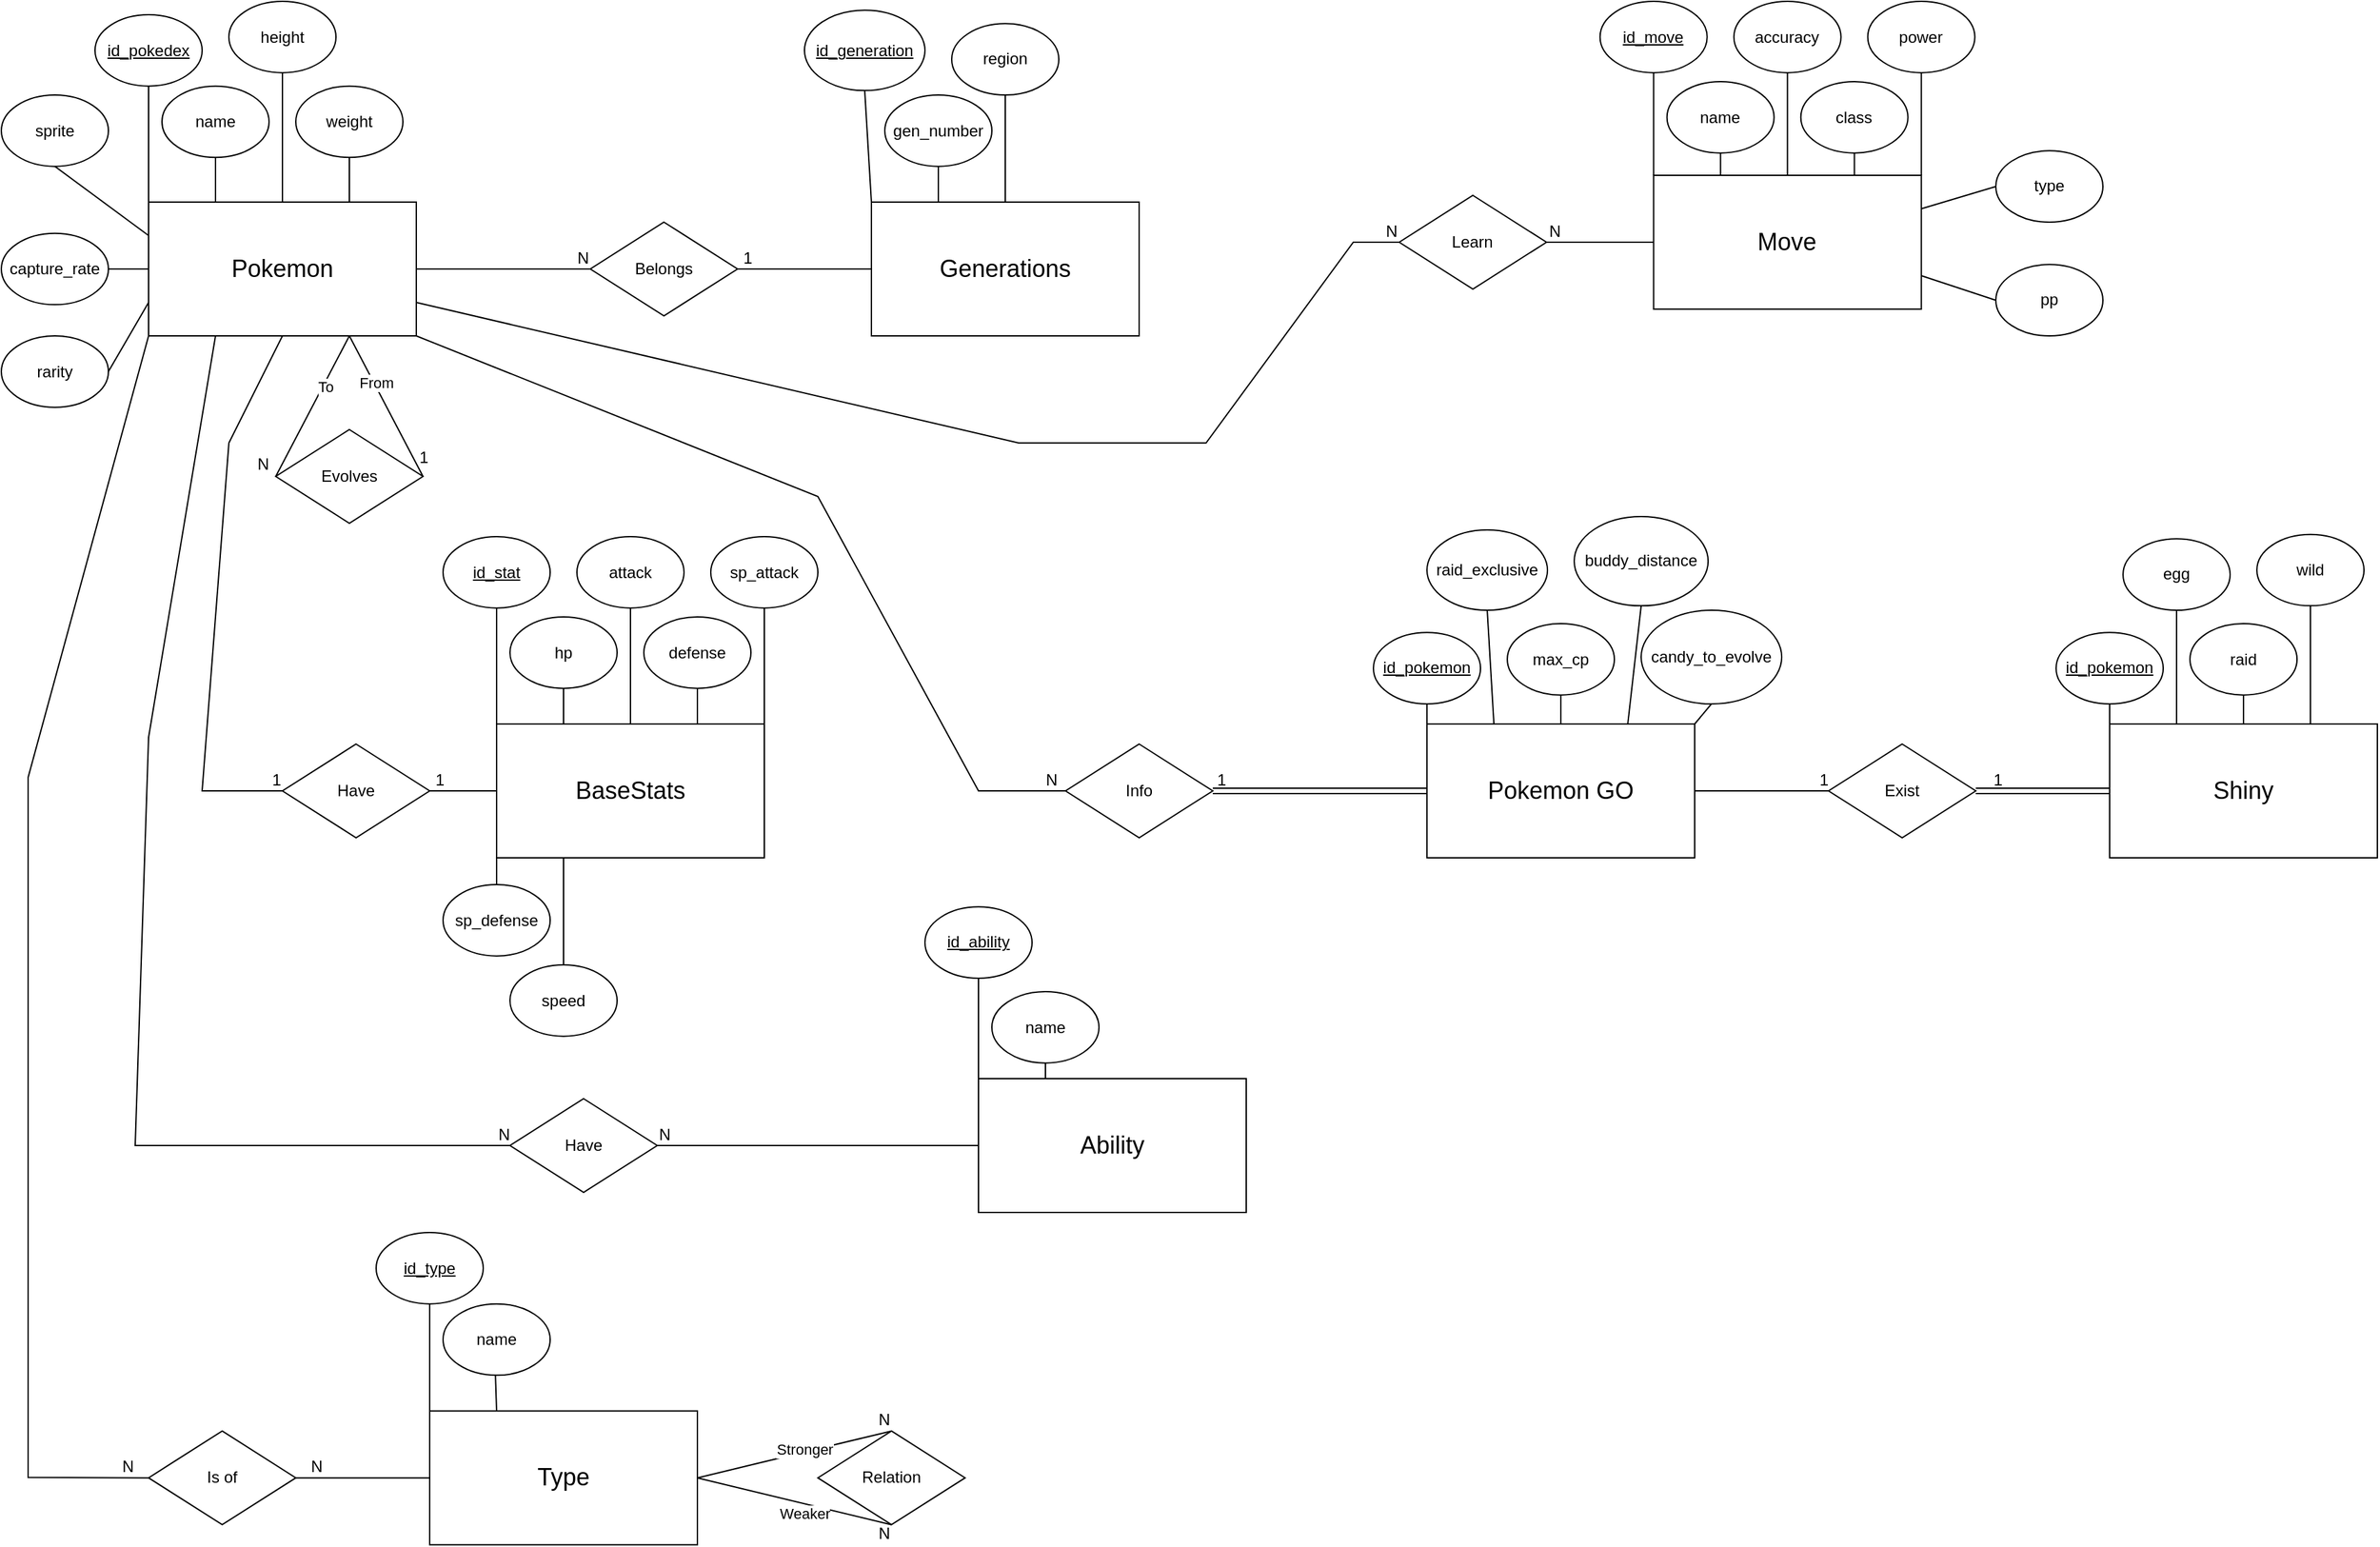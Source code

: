 <mxfile>
    <diagram id="R2lEEEUBdFMjLlhIrx00" name="Page-1">
        <mxGraphModel dx="1107" dy="820" grid="1" gridSize="10" guides="1" tooltips="1" connect="1" arrows="1" fold="1" page="1" pageScale="1" pageWidth="1920" pageHeight="1200" math="0" shadow="0" extFonts="Permanent Marker^https://fonts.googleapis.com/css?family=Permanent+Marker">
            <root>
                <mxCell id="0"/>
                <mxCell id="1" parent="0"/>
                <mxCell id="UgMfafSLkVDqZi9sD24F-9" value="&lt;font style=&quot;font-size: 18px;&quot;&gt;Pokemon&lt;/font&gt;" style="rounded=0;whiteSpace=wrap;html=1;" parent="1" vertex="1">
                    <mxGeometry x="130" y="160" width="200" height="100" as="geometry"/>
                </mxCell>
                <mxCell id="UgMfafSLkVDqZi9sD24F-11" value="&lt;font style=&quot;font-size: 12px;&quot;&gt;&lt;u style=&quot;&quot;&gt;id_pokedex&lt;/u&gt;&lt;/font&gt;" style="ellipse;whiteSpace=wrap;html=1;" parent="1" vertex="1">
                    <mxGeometry x="90" y="20" width="80" height="53.33" as="geometry"/>
                </mxCell>
                <mxCell id="UgMfafSLkVDqZi9sD24F-12" value="" style="endArrow=none;html=1;rounded=0;entryX=0.5;entryY=1;entryDx=0;entryDy=0;exitX=0;exitY=0;exitDx=0;exitDy=0;" parent="1" source="UgMfafSLkVDqZi9sD24F-9" target="UgMfafSLkVDqZi9sD24F-11" edge="1">
                    <mxGeometry width="50" height="50" relative="1" as="geometry">
                        <mxPoint x="660" y="250" as="sourcePoint"/>
                        <mxPoint x="710" y="200" as="targetPoint"/>
                    </mxGeometry>
                </mxCell>
                <mxCell id="UgMfafSLkVDqZi9sD24F-13" value="&lt;font style=&quot;font-size: 12px;&quot;&gt;name&lt;/font&gt;" style="ellipse;whiteSpace=wrap;html=1;" parent="1" vertex="1">
                    <mxGeometry x="140" y="73.33" width="80" height="53.33" as="geometry"/>
                </mxCell>
                <mxCell id="UgMfafSLkVDqZi9sD24F-15" value="" style="endArrow=none;html=1;rounded=0;entryX=0.5;entryY=1;entryDx=0;entryDy=0;exitX=0.25;exitY=0;exitDx=0;exitDy=0;" parent="1" source="UgMfafSLkVDqZi9sD24F-9" target="UgMfafSLkVDqZi9sD24F-13" edge="1">
                    <mxGeometry width="50" height="50" relative="1" as="geometry">
                        <mxPoint x="660" y="270" as="sourcePoint"/>
                        <mxPoint x="710" y="220" as="targetPoint"/>
                    </mxGeometry>
                </mxCell>
                <mxCell id="UgMfafSLkVDqZi9sD24F-16" value="&lt;font style=&quot;font-size: 12px;&quot;&gt;height&lt;br&gt;&lt;/font&gt;" style="ellipse;whiteSpace=wrap;html=1;" parent="1" vertex="1">
                    <mxGeometry x="190" y="10" width="80" height="53.33" as="geometry"/>
                </mxCell>
                <mxCell id="UgMfafSLkVDqZi9sD24F-17" value="" style="endArrow=none;html=1;rounded=0;entryX=0.5;entryY=1;entryDx=0;entryDy=0;exitX=0.5;exitY=0;exitDx=0;exitDy=0;" parent="1" source="UgMfafSLkVDqZi9sD24F-9" target="UgMfafSLkVDqZi9sD24F-16" edge="1">
                    <mxGeometry width="50" height="50" relative="1" as="geometry">
                        <mxPoint x="660" y="270" as="sourcePoint"/>
                        <mxPoint x="710" y="220" as="targetPoint"/>
                    </mxGeometry>
                </mxCell>
                <mxCell id="UgMfafSLkVDqZi9sD24F-18" value="&lt;font style=&quot;font-size: 12px;&quot;&gt;weight&lt;br&gt;&lt;/font&gt;" style="ellipse;whiteSpace=wrap;html=1;" parent="1" vertex="1">
                    <mxGeometry x="240" y="73.33" width="80" height="53.33" as="geometry"/>
                </mxCell>
                <mxCell id="UgMfafSLkVDqZi9sD24F-19" value="" style="endArrow=none;html=1;rounded=0;entryX=0.5;entryY=1;entryDx=0;entryDy=0;exitX=0.75;exitY=0;exitDx=0;exitDy=0;" parent="1" source="UgMfafSLkVDqZi9sD24F-9" target="UgMfafSLkVDqZi9sD24F-18" edge="1">
                    <mxGeometry width="50" height="50" relative="1" as="geometry">
                        <mxPoint x="660" y="270" as="sourcePoint"/>
                        <mxPoint x="710" y="220" as="targetPoint"/>
                    </mxGeometry>
                </mxCell>
                <mxCell id="UgMfafSLkVDqZi9sD24F-20" value="&lt;font style=&quot;font-size: 12px;&quot;&gt;sprite&lt;br&gt;&lt;/font&gt;" style="ellipse;whiteSpace=wrap;html=1;" parent="1" vertex="1">
                    <mxGeometry x="20" y="80.0" width="80" height="53.33" as="geometry"/>
                </mxCell>
                <mxCell id="UgMfafSLkVDqZi9sD24F-21" value="" style="endArrow=none;html=1;rounded=0;entryX=0.5;entryY=1;entryDx=0;entryDy=0;exitX=0;exitY=0.25;exitDx=0;exitDy=0;" parent="1" source="UgMfafSLkVDqZi9sD24F-9" target="UgMfafSLkVDqZi9sD24F-20" edge="1">
                    <mxGeometry width="50" height="50" relative="1" as="geometry">
                        <mxPoint x="660" y="270" as="sourcePoint"/>
                        <mxPoint x="710" y="220" as="targetPoint"/>
                    </mxGeometry>
                </mxCell>
                <mxCell id="UgMfafSLkVDqZi9sD24F-22" value="&lt;font style=&quot;font-size: 12px;&quot;&gt;capture_rate&lt;br&gt;&lt;/font&gt;" style="ellipse;whiteSpace=wrap;html=1;" parent="1" vertex="1">
                    <mxGeometry x="20" y="183.34" width="80" height="53.33" as="geometry"/>
                </mxCell>
                <mxCell id="UgMfafSLkVDqZi9sD24F-23" value="" style="endArrow=none;html=1;rounded=0;entryX=1;entryY=0.5;entryDx=0;entryDy=0;exitX=0;exitY=0.5;exitDx=0;exitDy=0;" parent="1" source="UgMfafSLkVDqZi9sD24F-9" target="UgMfafSLkVDqZi9sD24F-22" edge="1">
                    <mxGeometry width="50" height="50" relative="1" as="geometry">
                        <mxPoint x="660" y="270" as="sourcePoint"/>
                        <mxPoint x="50" y="210" as="targetPoint"/>
                    </mxGeometry>
                </mxCell>
                <mxCell id="UgMfafSLkVDqZi9sD24F-24" value="Evolves" style="rhombus;whiteSpace=wrap;html=1;" parent="1" vertex="1">
                    <mxGeometry x="225" y="330" width="110" height="70" as="geometry"/>
                </mxCell>
                <mxCell id="UgMfafSLkVDqZi9sD24F-36" value="&lt;font style=&quot;font-size: 12px;&quot;&gt;rarity&lt;br&gt;&lt;/font&gt;" style="ellipse;whiteSpace=wrap;html=1;" parent="1" vertex="1">
                    <mxGeometry x="20" y="260.01" width="80" height="53.33" as="geometry"/>
                </mxCell>
                <mxCell id="15" value="&lt;font style=&quot;font-size: 18px;&quot;&gt;Generations&lt;/font&gt;" style="rounded=0;whiteSpace=wrap;html=1;" parent="1" vertex="1">
                    <mxGeometry x="670" y="160.01" width="200" height="100" as="geometry"/>
                </mxCell>
                <mxCell id="18" value="&lt;font style=&quot;font-size: 12px;&quot;&gt;&lt;u&gt;id_generation&lt;/u&gt;&lt;br&gt;&lt;/font&gt;" style="ellipse;whiteSpace=wrap;html=1;" parent="1" vertex="1">
                    <mxGeometry x="620" y="16.66" width="90" height="60" as="geometry"/>
                </mxCell>
                <mxCell id="19" value="" style="endArrow=none;html=1;entryX=0.5;entryY=1;entryDx=0;entryDy=0;exitX=0;exitY=0;exitDx=0;exitDy=0;" parent="1" source="15" target="18" edge="1">
                    <mxGeometry width="50" height="50" relative="1" as="geometry">
                        <mxPoint x="1060" y="140" as="sourcePoint"/>
                        <mxPoint x="930" y="360" as="targetPoint"/>
                    </mxGeometry>
                </mxCell>
                <mxCell id="20" value="&lt;font style=&quot;font-size: 12px;&quot;&gt;gen_number&lt;br&gt;&lt;/font&gt;" style="ellipse;whiteSpace=wrap;html=1;" parent="1" vertex="1">
                    <mxGeometry x="680" y="80.0" width="80" height="53.33" as="geometry"/>
                </mxCell>
                <mxCell id="21" value="" style="endArrow=none;html=1;entryX=0.5;entryY=1;entryDx=0;entryDy=0;exitX=0.25;exitY=0;exitDx=0;exitDy=0;" parent="1" source="15" target="20" edge="1">
                    <mxGeometry width="50" height="50" relative="1" as="geometry">
                        <mxPoint x="700" y="290" as="sourcePoint"/>
                        <mxPoint x="750" y="240" as="targetPoint"/>
                    </mxGeometry>
                </mxCell>
                <mxCell id="22" value="" style="endArrow=none;html=1;entryX=0;entryY=0.75;entryDx=0;entryDy=0;exitX=1;exitY=0.5;exitDx=0;exitDy=0;" parent="1" source="UgMfafSLkVDqZi9sD24F-36" target="UgMfafSLkVDqZi9sD24F-9" edge="1">
                    <mxGeometry width="50" height="50" relative="1" as="geometry">
                        <mxPoint x="580" y="300" as="sourcePoint"/>
                        <mxPoint x="630" y="250" as="targetPoint"/>
                    </mxGeometry>
                </mxCell>
                <mxCell id="26" value="Belongs" style="rhombus;whiteSpace=wrap;html=1;" parent="1" vertex="1">
                    <mxGeometry x="460" y="175.0" width="110" height="70" as="geometry"/>
                </mxCell>
                <mxCell id="36" value="&lt;font style=&quot;font-size: 12px;&quot;&gt;region&lt;br&gt;&lt;/font&gt;" style="ellipse;whiteSpace=wrap;html=1;" parent="1" vertex="1">
                    <mxGeometry x="730" y="26.67" width="80" height="53.33" as="geometry"/>
                </mxCell>
                <mxCell id="37" value="" style="endArrow=none;html=1;entryX=0.5;entryY=1;entryDx=0;entryDy=0;exitX=0.5;exitY=0;exitDx=0;exitDy=0;" parent="1" source="15" target="36" edge="1">
                    <mxGeometry width="50" height="50" relative="1" as="geometry">
                        <mxPoint x="810" y="340" as="sourcePoint"/>
                        <mxPoint x="860" y="290" as="targetPoint"/>
                    </mxGeometry>
                </mxCell>
                <mxCell id="45" value="&lt;span style=&quot;font-size: 18px;&quot;&gt;BaseStats&lt;/span&gt;" style="rounded=0;whiteSpace=wrap;html=1;" parent="1" vertex="1">
                    <mxGeometry x="390" y="550" width="200" height="100" as="geometry"/>
                </mxCell>
                <mxCell id="46" value="Have" style="rhombus;whiteSpace=wrap;html=1;" parent="1" vertex="1">
                    <mxGeometry x="230" y="565" width="110" height="70" as="geometry"/>
                </mxCell>
                <mxCell id="51" value="&lt;font style=&quot;font-size: 12px;&quot;&gt;&lt;u&gt;id_stat&lt;/u&gt;&lt;br&gt;&lt;/font&gt;" style="ellipse;whiteSpace=wrap;html=1;" parent="1" vertex="1">
                    <mxGeometry x="350" y="410" width="80" height="53.33" as="geometry"/>
                </mxCell>
                <mxCell id="52" value="" style="endArrow=none;html=1;fontSize=11;entryX=0.5;entryY=1;entryDx=0;entryDy=0;exitX=0;exitY=0;exitDx=0;exitDy=0;" parent="1" source="45" target="51" edge="1">
                    <mxGeometry width="50" height="50" relative="1" as="geometry">
                        <mxPoint x="620" y="460" as="sourcePoint"/>
                        <mxPoint x="670" y="410" as="targetPoint"/>
                    </mxGeometry>
                </mxCell>
                <mxCell id="53" value="&lt;font style=&quot;font-size: 12px;&quot;&gt;hp&lt;br&gt;&lt;/font&gt;" style="ellipse;whiteSpace=wrap;html=1;" parent="1" vertex="1">
                    <mxGeometry x="400" y="470.0" width="80" height="53.33" as="geometry"/>
                </mxCell>
                <mxCell id="54" value="" style="endArrow=none;html=1;fontSize=11;entryX=0.5;entryY=1;entryDx=0;entryDy=0;exitX=0.25;exitY=0;exitDx=0;exitDy=0;" parent="1" source="45" target="53" edge="1">
                    <mxGeometry width="50" height="50" relative="1" as="geometry">
                        <mxPoint x="620" y="460" as="sourcePoint"/>
                        <mxPoint x="670" y="410" as="targetPoint"/>
                    </mxGeometry>
                </mxCell>
                <mxCell id="55" value="&lt;font style=&quot;font-size: 12px;&quot;&gt;attack&lt;br&gt;&lt;/font&gt;" style="ellipse;whiteSpace=wrap;html=1;" parent="1" vertex="1">
                    <mxGeometry x="450" y="410.0" width="80" height="53.33" as="geometry"/>
                </mxCell>
                <mxCell id="56" value="" style="endArrow=none;html=1;fontSize=11;entryX=0.5;entryY=1;entryDx=0;entryDy=0;exitX=0.5;exitY=0;exitDx=0;exitDy=0;" parent="1" source="45" target="55" edge="1">
                    <mxGeometry width="50" height="50" relative="1" as="geometry">
                        <mxPoint x="500" y="490.0" as="sourcePoint"/>
                        <mxPoint x="730" y="350" as="targetPoint"/>
                    </mxGeometry>
                </mxCell>
                <mxCell id="57" value="&lt;font style=&quot;font-size: 12px;&quot;&gt;defense&lt;br&gt;&lt;/font&gt;" style="ellipse;whiteSpace=wrap;html=1;" parent="1" vertex="1">
                    <mxGeometry x="500" y="470.0" width="80" height="53.33" as="geometry"/>
                </mxCell>
                <mxCell id="58" value="" style="endArrow=none;html=1;fontSize=11;entryX=0.5;entryY=1;entryDx=0;entryDy=0;exitX=0.75;exitY=0;exitDx=0;exitDy=0;" parent="1" source="45" target="57" edge="1">
                    <mxGeometry width="50" height="50" relative="1" as="geometry">
                        <mxPoint x="600" y="530" as="sourcePoint"/>
                        <mxPoint x="770" y="410" as="targetPoint"/>
                    </mxGeometry>
                </mxCell>
                <mxCell id="59" value="&lt;font style=&quot;font-size: 12px;&quot;&gt;sp_attack&lt;br&gt;&lt;/font&gt;" style="ellipse;whiteSpace=wrap;html=1;" parent="1" vertex="1">
                    <mxGeometry x="550" y="410.0" width="80" height="53.33" as="geometry"/>
                </mxCell>
                <mxCell id="60" value="" style="endArrow=none;html=1;fontSize=11;entryX=0.5;entryY=1;entryDx=0;entryDy=0;exitX=1;exitY=0;exitDx=0;exitDy=0;" parent="1" source="45" target="59" edge="1">
                    <mxGeometry width="50" height="50" relative="1" as="geometry">
                        <mxPoint x="620" y="500" as="sourcePoint"/>
                        <mxPoint x="850" y="360" as="targetPoint"/>
                    </mxGeometry>
                </mxCell>
                <mxCell id="61" value="&lt;font style=&quot;font-size: 12px;&quot;&gt;sp_defense&lt;br&gt;&lt;/font&gt;" style="ellipse;whiteSpace=wrap;html=1;" parent="1" vertex="1">
                    <mxGeometry x="350" y="670" width="80" height="53.33" as="geometry"/>
                </mxCell>
                <mxCell id="62" value="" style="endArrow=none;html=1;fontSize=11;entryX=0.5;entryY=0;entryDx=0;entryDy=0;exitX=0;exitY=1;exitDx=0;exitDy=0;" parent="1" source="45" target="61" edge="1">
                    <mxGeometry width="50" height="50" relative="1" as="geometry">
                        <mxPoint x="420" y="800" as="sourcePoint"/>
                        <mxPoint x="650" y="660" as="targetPoint"/>
                    </mxGeometry>
                </mxCell>
                <mxCell id="65" value="&lt;font style=&quot;font-size: 12px;&quot;&gt;speed&lt;br&gt;&lt;/font&gt;" style="ellipse;whiteSpace=wrap;html=1;" parent="1" vertex="1">
                    <mxGeometry x="400" y="730" width="80" height="53.33" as="geometry"/>
                </mxCell>
                <mxCell id="66" value="" style="endArrow=none;html=1;fontSize=11;entryX=0.5;entryY=0;entryDx=0;entryDy=0;exitX=0.25;exitY=1;exitDx=0;exitDy=0;" parent="1" source="45" target="65" edge="1">
                    <mxGeometry width="50" height="50" relative="1" as="geometry">
                        <mxPoint x="470" y="710" as="sourcePoint"/>
                        <mxPoint x="730" y="720" as="targetPoint"/>
                    </mxGeometry>
                </mxCell>
                <mxCell id="67" value="&lt;span style=&quot;font-size: 18px;&quot;&gt;Type&lt;/span&gt;" style="rounded=0;whiteSpace=wrap;html=1;" parent="1" vertex="1">
                    <mxGeometry x="340" y="1063.33" width="200" height="100" as="geometry"/>
                </mxCell>
                <mxCell id="70" value="Is of" style="rhombus;whiteSpace=wrap;html=1;" parent="1" vertex="1">
                    <mxGeometry x="130" y="1078.33" width="110" height="70" as="geometry"/>
                </mxCell>
                <mxCell id="74" value="&lt;font style=&quot;font-size: 12px;&quot;&gt;&lt;u&gt;id_type&lt;/u&gt;&lt;br&gt;&lt;/font&gt;" style="ellipse;whiteSpace=wrap;html=1;" parent="1" vertex="1">
                    <mxGeometry x="300" y="930" width="80" height="53.33" as="geometry"/>
                </mxCell>
                <mxCell id="75" value="" style="endArrow=none;html=1;fontSize=11;entryX=0.5;entryY=1;entryDx=0;entryDy=0;exitX=0;exitY=0;exitDx=0;exitDy=0;" parent="1" source="67" target="74" edge="1">
                    <mxGeometry width="50" height="50" relative="1" as="geometry">
                        <mxPoint x="340" y="1033.33" as="sourcePoint"/>
                        <mxPoint x="639.13" y="923.33" as="targetPoint"/>
                    </mxGeometry>
                </mxCell>
                <mxCell id="76" value="" style="endArrow=none;html=1;fontSize=11;entryX=0.489;entryY=1;entryDx=0;entryDy=0;entryPerimeter=0;exitX=0.25;exitY=0;exitDx=0;exitDy=0;" parent="1" source="67" target="77" edge="1">
                    <mxGeometry width="50" height="50" relative="1" as="geometry">
                        <mxPoint x="480" y="1053.33" as="sourcePoint"/>
                        <mxPoint x="409.13" y="1036.66" as="targetPoint"/>
                    </mxGeometry>
                </mxCell>
                <mxCell id="77" value="&lt;font style=&quot;font-size: 12px;&quot;&gt;name&lt;br&gt;&lt;/font&gt;" style="ellipse;whiteSpace=wrap;html=1;" parent="1" vertex="1">
                    <mxGeometry x="350" y="983.33" width="80" height="53.33" as="geometry"/>
                </mxCell>
                <mxCell id="78" value="Have" style="rhombus;whiteSpace=wrap;html=1;" parent="1" vertex="1">
                    <mxGeometry x="400" y="830" width="110" height="70" as="geometry"/>
                </mxCell>
                <mxCell id="79" value="&lt;span style=&quot;font-size: 18px;&quot;&gt;Ability&lt;/span&gt;" style="rounded=0;whiteSpace=wrap;html=1;" parent="1" vertex="1">
                    <mxGeometry x="750" y="815" width="200" height="100" as="geometry"/>
                </mxCell>
                <mxCell id="88" value="&lt;font style=&quot;font-size: 12px;&quot;&gt;&lt;u&gt;id_ability&lt;/u&gt;&lt;br&gt;&lt;/font&gt;" style="ellipse;whiteSpace=wrap;html=1;" parent="1" vertex="1">
                    <mxGeometry x="710" y="686.67" width="80" height="53.33" as="geometry"/>
                </mxCell>
                <mxCell id="89" value="" style="endArrow=none;html=1;fontSize=11;entryX=0.5;entryY=1;entryDx=0;entryDy=0;exitX=0;exitY=0;exitDx=0;exitDy=0;" parent="1" source="79" target="88" edge="1">
                    <mxGeometry width="50" height="50" relative="1" as="geometry">
                        <mxPoint x="750" y="810" as="sourcePoint"/>
                        <mxPoint x="1030" y="670" as="targetPoint"/>
                    </mxGeometry>
                </mxCell>
                <mxCell id="90" value="&lt;font style=&quot;font-size: 12px;&quot;&gt;name&lt;br&gt;&lt;/font&gt;" style="ellipse;whiteSpace=wrap;html=1;" parent="1" vertex="1">
                    <mxGeometry x="760" y="750" width="80" height="53.33" as="geometry"/>
                </mxCell>
                <mxCell id="91" value="" style="endArrow=none;html=1;fontSize=11;entryX=0.5;entryY=1;entryDx=0;entryDy=0;exitX=0.25;exitY=0;exitDx=0;exitDy=0;" parent="1" source="79" target="90" edge="1">
                    <mxGeometry width="50" height="50" relative="1" as="geometry">
                        <mxPoint x="800" y="810" as="sourcePoint"/>
                        <mxPoint x="1030" y="670" as="targetPoint"/>
                    </mxGeometry>
                </mxCell>
                <mxCell id="92" value="&lt;font style=&quot;font-size: 18px;&quot;&gt;Move&lt;/font&gt;" style="rounded=0;whiteSpace=wrap;html=1;" parent="1" vertex="1">
                    <mxGeometry x="1254.33" y="140" width="200" height="100" as="geometry"/>
                </mxCell>
                <mxCell id="93" value="Learn" style="rhombus;whiteSpace=wrap;html=1;" parent="1" vertex="1">
                    <mxGeometry x="1064.33" y="155" width="110" height="70" as="geometry"/>
                </mxCell>
                <mxCell id="98" value="&lt;font style=&quot;font-size: 12px;&quot;&gt;&lt;u&gt;id_move&lt;/u&gt;&lt;br&gt;&lt;/font&gt;" style="ellipse;whiteSpace=wrap;html=1;" parent="1" vertex="1">
                    <mxGeometry x="1214.33" y="10" width="80" height="53.33" as="geometry"/>
                </mxCell>
                <mxCell id="99" value="" style="endArrow=none;html=1;entryX=0.5;entryY=1;entryDx=0;entryDy=0;exitX=0;exitY=0;exitDx=0;exitDy=0;" parent="1" source="92" target="98" edge="1">
                    <mxGeometry width="50" height="50" relative="1" as="geometry">
                        <mxPoint x="1254.33" y="130" as="sourcePoint"/>
                        <mxPoint x="1264.33" y="340" as="targetPoint"/>
                    </mxGeometry>
                </mxCell>
                <mxCell id="100" value="&lt;font style=&quot;font-size: 12px;&quot;&gt;name&lt;br&gt;&lt;/font&gt;" style="ellipse;whiteSpace=wrap;html=1;" parent="1" vertex="1">
                    <mxGeometry x="1264.33" y="70" width="80" height="53.33" as="geometry"/>
                </mxCell>
                <mxCell id="101" value="" style="endArrow=none;html=1;entryX=0.5;entryY=1;entryDx=0;entryDy=0;exitX=0.25;exitY=0;exitDx=0;exitDy=0;" parent="1" source="92" target="100" edge="1">
                    <mxGeometry width="50" height="50" relative="1" as="geometry">
                        <mxPoint x="1304.33" y="130.01" as="sourcePoint"/>
                        <mxPoint x="1264.33" y="340" as="targetPoint"/>
                    </mxGeometry>
                </mxCell>
                <mxCell id="102" value="&lt;font style=&quot;font-size: 12px;&quot;&gt;accuracy&lt;br&gt;&lt;/font&gt;" style="ellipse;whiteSpace=wrap;html=1;" parent="1" vertex="1">
                    <mxGeometry x="1314.33" y="10" width="80" height="53.33" as="geometry"/>
                </mxCell>
                <mxCell id="103" value="" style="endArrow=none;html=1;entryX=0.5;entryY=1;entryDx=0;entryDy=0;exitX=0.5;exitY=0;exitDx=0;exitDy=0;" parent="1" source="92" target="102" edge="1">
                    <mxGeometry width="50" height="50" relative="1" as="geometry">
                        <mxPoint x="1384.33" y="90.01" as="sourcePoint"/>
                        <mxPoint x="1344.33" y="300" as="targetPoint"/>
                    </mxGeometry>
                </mxCell>
                <mxCell id="104" value="&lt;font style=&quot;font-size: 12px;&quot;&gt;class&lt;br&gt;&lt;/font&gt;" style="ellipse;whiteSpace=wrap;html=1;" parent="1" vertex="1">
                    <mxGeometry x="1364.33" y="70" width="80" height="53.33" as="geometry"/>
                </mxCell>
                <mxCell id="105" value="" style="endArrow=none;html=1;entryX=0.5;entryY=1;entryDx=0;entryDy=0;exitX=0.75;exitY=0;exitDx=0;exitDy=0;" parent="1" source="92" target="104" edge="1">
                    <mxGeometry width="50" height="50" relative="1" as="geometry">
                        <mxPoint x="1444.33" y="110.01" as="sourcePoint"/>
                        <mxPoint x="1404.33" y="320" as="targetPoint"/>
                    </mxGeometry>
                </mxCell>
                <mxCell id="106" value="&lt;font style=&quot;font-size: 12px;&quot;&gt;power&lt;br&gt;&lt;/font&gt;" style="ellipse;whiteSpace=wrap;html=1;" parent="1" vertex="1">
                    <mxGeometry x="1414.33" y="10" width="80" height="53.33" as="geometry"/>
                </mxCell>
                <mxCell id="107" value="" style="endArrow=none;html=1;entryX=0.5;entryY=1;entryDx=0;entryDy=0;exitX=1;exitY=0;exitDx=0;exitDy=0;" parent="1" source="92" target="106" edge="1">
                    <mxGeometry width="50" height="50" relative="1" as="geometry">
                        <mxPoint x="1514.33" y="140.0" as="sourcePoint"/>
                        <mxPoint x="1474.33" y="349.99" as="targetPoint"/>
                    </mxGeometry>
                </mxCell>
                <mxCell id="108" value="&lt;font style=&quot;font-size: 12px;&quot;&gt;pp&lt;br&gt;&lt;/font&gt;" style="ellipse;whiteSpace=wrap;html=1;" parent="1" vertex="1">
                    <mxGeometry x="1510" y="206.68" width="80" height="53.33" as="geometry"/>
                </mxCell>
                <mxCell id="110" value="" style="endArrow=none;html=1;entryX=1;entryY=0.75;entryDx=0;entryDy=0;exitX=0;exitY=0.5;exitDx=0;exitDy=0;" parent="1" source="108" target="92" edge="1">
                    <mxGeometry width="50" height="50" relative="1" as="geometry">
                        <mxPoint x="1264.33" y="150" as="sourcePoint"/>
                        <mxPoint x="1264.33" y="73.33" as="targetPoint"/>
                    </mxGeometry>
                </mxCell>
                <mxCell id="111" value="&lt;font style=&quot;font-size: 12px;&quot;&gt;type&lt;br&gt;&lt;/font&gt;" style="ellipse;whiteSpace=wrap;html=1;" parent="1" vertex="1">
                    <mxGeometry x="1510" y="121.67" width="80" height="53.33" as="geometry"/>
                </mxCell>
                <mxCell id="112" value="" style="endArrow=none;html=1;entryX=1;entryY=0.25;entryDx=0;entryDy=0;exitX=0;exitY=0.5;exitDx=0;exitDy=0;" parent="1" source="111" target="92" edge="1">
                    <mxGeometry width="50" height="50" relative="1" as="geometry">
                        <mxPoint x="1354.33" y="180" as="sourcePoint"/>
                        <mxPoint x="1344.33" y="270" as="targetPoint"/>
                    </mxGeometry>
                </mxCell>
                <mxCell id="115" value="Relation" style="rhombus;whiteSpace=wrap;html=1;" vertex="1" parent="1">
                    <mxGeometry x="630" y="1078.33" width="110" height="70" as="geometry"/>
                </mxCell>
                <mxCell id="122" value="Info" style="rhombus;whiteSpace=wrap;html=1;" vertex="1" parent="1">
                    <mxGeometry x="815.04" y="565" width="110" height="70" as="geometry"/>
                </mxCell>
                <mxCell id="124" value="&lt;font style=&quot;font-size: 18px;&quot;&gt;Pokemon GO&lt;/font&gt;" style="rounded=0;whiteSpace=wrap;html=1;" vertex="1" parent="1">
                    <mxGeometry x="1085.04" y="550" width="200" height="100" as="geometry"/>
                </mxCell>
                <mxCell id="128" value="&lt;font style=&quot;font-size: 12px;&quot;&gt;&lt;u style=&quot;&quot;&gt;id_pokemon&lt;/u&gt;&lt;/font&gt;" style="ellipse;whiteSpace=wrap;html=1;" vertex="1" parent="1">
                    <mxGeometry x="1045.04" y="481.67" width="80" height="53.33" as="geometry"/>
                </mxCell>
                <mxCell id="129" value="" style="endArrow=none;html=1;rounded=0;entryX=0.5;entryY=1;entryDx=0;entryDy=0;exitX=0;exitY=0;exitDx=0;exitDy=0;" edge="1" parent="1" target="128" source="124">
                    <mxGeometry width="50" height="50" relative="1" as="geometry">
                        <mxPoint x="1085.04" y="518.34" as="sourcePoint"/>
                        <mxPoint x="1665.04" y="558.34" as="targetPoint"/>
                    </mxGeometry>
                </mxCell>
                <mxCell id="130" value="&lt;font style=&quot;font-size: 12px;&quot;&gt;raid_exclusive&lt;/font&gt;" style="ellipse;whiteSpace=wrap;html=1;" vertex="1" parent="1">
                    <mxGeometry x="1085.04" y="405.01" width="90.01" height="60" as="geometry"/>
                </mxCell>
                <mxCell id="131" value="" style="endArrow=none;html=1;rounded=0;entryX=0.5;entryY=1;entryDx=0;entryDy=0;exitX=0.25;exitY=0;exitDx=0;exitDy=0;" edge="1" parent="1" target="130" source="124">
                    <mxGeometry width="50" height="50" relative="1" as="geometry">
                        <mxPoint x="1135.04" y="518.34" as="sourcePoint"/>
                        <mxPoint x="1665.04" y="578.34" as="targetPoint"/>
                    </mxGeometry>
                </mxCell>
                <mxCell id="133" value="&lt;font style=&quot;font-size: 12px;&quot;&gt;max_cp&lt;br&gt;&lt;/font&gt;" style="ellipse;whiteSpace=wrap;html=1;" vertex="1" parent="1">
                    <mxGeometry x="1145.04" y="475" width="80" height="53.33" as="geometry"/>
                </mxCell>
                <mxCell id="134" value="" style="endArrow=none;html=1;entryX=0.5;entryY=1;entryDx=0;entryDy=0;exitX=0.5;exitY=0;exitDx=0;exitDy=0;" edge="1" parent="1" target="133" source="124">
                    <mxGeometry width="50" height="50" relative="1" as="geometry">
                        <mxPoint x="1125.04" y="660.83" as="sourcePoint"/>
                        <mxPoint x="1275.04" y="742.5" as="targetPoint"/>
                    </mxGeometry>
                </mxCell>
                <mxCell id="135" value="&lt;font style=&quot;font-size: 12px;&quot;&gt;candy_to_evolve&lt;br&gt;&lt;/font&gt;" style="ellipse;whiteSpace=wrap;html=1;" vertex="1" parent="1">
                    <mxGeometry x="1245.04" y="465" width="105.01" height="70" as="geometry"/>
                </mxCell>
                <mxCell id="136" value="" style="endArrow=none;html=1;entryX=0.5;entryY=1;entryDx=0;entryDy=0;exitX=1;exitY=0;exitDx=0;exitDy=0;" edge="1" parent="1" target="135" source="124">
                    <mxGeometry width="50" height="50" relative="1" as="geometry">
                        <mxPoint x="1465.04" y="505" as="sourcePoint"/>
                        <mxPoint x="1625.04" y="608.33" as="targetPoint"/>
                    </mxGeometry>
                </mxCell>
                <mxCell id="137" value="&lt;font style=&quot;font-size: 12px;&quot;&gt;buddy_distance&lt;br&gt;&lt;/font&gt;" style="ellipse;whiteSpace=wrap;html=1;" vertex="1" parent="1">
                    <mxGeometry x="1195.04" y="395" width="100.03" height="66.68" as="geometry"/>
                </mxCell>
                <mxCell id="139" value="" style="endArrow=none;html=1;exitX=0.75;exitY=0;exitDx=0;exitDy=0;entryX=0.5;entryY=1;entryDx=0;entryDy=0;" edge="1" parent="1" source="124" target="137">
                    <mxGeometry width="50" height="50" relative="1" as="geometry">
                        <mxPoint x="1065.04" y="545" as="sourcePoint"/>
                        <mxPoint x="1115.04" y="495" as="targetPoint"/>
                    </mxGeometry>
                </mxCell>
                <mxCell id="140" value="Exist" style="rhombus;whiteSpace=wrap;html=1;" vertex="1" parent="1">
                    <mxGeometry x="1385.04" y="565" width="110" height="70" as="geometry"/>
                </mxCell>
                <mxCell id="142" value="&lt;font style=&quot;font-size: 18px;&quot;&gt;Shiny&lt;/font&gt;" style="rounded=0;whiteSpace=wrap;html=1;" vertex="1" parent="1">
                    <mxGeometry x="1595.04" y="550" width="200" height="100" as="geometry"/>
                </mxCell>
                <mxCell id="147" value="" style="shape=link;html=1;rounded=0;entryX=0;entryY=0.5;entryDx=0;entryDy=0;exitX=1;exitY=0.5;exitDx=0;exitDy=0;" edge="1" parent="1" source="140" target="142">
                    <mxGeometry relative="1" as="geometry">
                        <mxPoint x="1305.04" y="725" as="sourcePoint"/>
                        <mxPoint x="1465.04" y="725" as="targetPoint"/>
                    </mxGeometry>
                </mxCell>
                <mxCell id="148" value="1" style="resizable=0;html=1;align=right;verticalAlign=bottom;" connectable="0" vertex="1" parent="147">
                    <mxGeometry x="1" relative="1" as="geometry">
                        <mxPoint x="-80" as="offset"/>
                    </mxGeometry>
                </mxCell>
                <mxCell id="149" value="&lt;font style=&quot;font-size: 12px;&quot;&gt;&lt;u style=&quot;&quot;&gt;id_pokemon&lt;/u&gt;&lt;/font&gt;" style="ellipse;whiteSpace=wrap;html=1;" vertex="1" parent="1">
                    <mxGeometry x="1555.04" y="481.67" width="80" height="53.33" as="geometry"/>
                </mxCell>
                <mxCell id="150" value="" style="endArrow=none;html=1;rounded=0;entryX=0.5;entryY=1;entryDx=0;entryDy=0;exitX=0;exitY=0;exitDx=0;exitDy=0;" edge="1" parent="1" target="149" source="142">
                    <mxGeometry width="50" height="50" relative="1" as="geometry">
                        <mxPoint x="1605.04" y="533.33" as="sourcePoint"/>
                        <mxPoint x="2185.04" y="541.67" as="targetPoint"/>
                    </mxGeometry>
                </mxCell>
                <mxCell id="151" value="&lt;font style=&quot;font-size: 12px;&quot;&gt;egg&lt;br&gt;&lt;/font&gt;" style="ellipse;whiteSpace=wrap;html=1;" vertex="1" parent="1">
                    <mxGeometry x="1605.04" y="411.68" width="80" height="53.33" as="geometry"/>
                </mxCell>
                <mxCell id="152" value="" style="endArrow=none;html=1;entryX=0.5;entryY=1;entryDx=0;entryDy=0;exitX=0.25;exitY=0;exitDx=0;exitDy=0;" edge="1" parent="1" target="151" source="142">
                    <mxGeometry width="50" height="50" relative="1" as="geometry">
                        <mxPoint x="1655.04" y="500" as="sourcePoint"/>
                        <mxPoint x="1745.04" y="692.5" as="targetPoint"/>
                    </mxGeometry>
                </mxCell>
                <mxCell id="153" value="&lt;font style=&quot;font-size: 12px;&quot;&gt;raid&lt;br&gt;&lt;/font&gt;" style="ellipse;whiteSpace=wrap;html=1;" vertex="1" parent="1">
                    <mxGeometry x="1655.04" y="475" width="80" height="53.33" as="geometry"/>
                </mxCell>
                <mxCell id="154" value="" style="endArrow=none;html=1;entryX=0.5;entryY=1;entryDx=0;entryDy=0;exitX=0.5;exitY=0;exitDx=0;exitDy=0;" edge="1" parent="1" target="153" source="142">
                    <mxGeometry width="50" height="50" relative="1" as="geometry">
                        <mxPoint x="1725.04" y="535" as="sourcePoint"/>
                        <mxPoint x="1815.04" y="727.5" as="targetPoint"/>
                    </mxGeometry>
                </mxCell>
                <mxCell id="155" value="&lt;font style=&quot;font-size: 12px;&quot;&gt;wild&lt;br&gt;&lt;/font&gt;" style="ellipse;whiteSpace=wrap;html=1;" vertex="1" parent="1">
                    <mxGeometry x="1705.04" y="408.35" width="80" height="53.33" as="geometry"/>
                </mxCell>
                <mxCell id="156" value="" style="endArrow=none;html=1;entryX=0.5;entryY=1;entryDx=0;entryDy=0;exitX=0.75;exitY=0;exitDx=0;exitDy=0;" edge="1" parent="1" target="155" source="142">
                    <mxGeometry width="50" height="50" relative="1" as="geometry">
                        <mxPoint x="1775.04" y="486.68" as="sourcePoint"/>
                        <mxPoint x="1865.04" y="679.18" as="targetPoint"/>
                    </mxGeometry>
                </mxCell>
                <mxCell id="157" value="" style="shape=link;html=1;rounded=0;entryX=0;entryY=0.5;entryDx=0;entryDy=0;exitX=1;exitY=0.5;exitDx=0;exitDy=0;" edge="1" parent="1" source="122" target="124">
                    <mxGeometry relative="1" as="geometry">
                        <mxPoint x="955.04" y="599.5" as="sourcePoint"/>
                        <mxPoint x="1055.04" y="599.5" as="targetPoint"/>
                    </mxGeometry>
                </mxCell>
                <mxCell id="158" value="1" style="resizable=0;html=1;align=right;verticalAlign=bottom;" connectable="0" vertex="1" parent="157">
                    <mxGeometry x="1" relative="1" as="geometry">
                        <mxPoint x="-150" as="offset"/>
                    </mxGeometry>
                </mxCell>
                <mxCell id="159" value="" style="endArrow=none;html=1;rounded=0;exitX=0;exitY=1;exitDx=0;exitDy=0;entryX=0;entryY=0.5;entryDx=0;entryDy=0;" edge="1" parent="1" source="UgMfafSLkVDqZi9sD24F-9" target="70">
                    <mxGeometry relative="1" as="geometry">
                        <mxPoint x="90" y="650" as="sourcePoint"/>
                        <mxPoint x="550" y="790" as="targetPoint"/>
                        <Array as="points">
                            <mxPoint x="40" y="590"/>
                            <mxPoint x="40" y="1113"/>
                        </Array>
                    </mxGeometry>
                </mxCell>
                <mxCell id="160" value="N" style="resizable=0;html=1;align=right;verticalAlign=bottom;" connectable="0" vertex="1" parent="159">
                    <mxGeometry x="1" relative="1" as="geometry">
                        <mxPoint x="-10" as="offset"/>
                    </mxGeometry>
                </mxCell>
                <mxCell id="163" value="" style="endArrow=none;html=1;rounded=0;exitX=1;exitY=0.5;exitDx=0;exitDy=0;entryX=0;entryY=0.5;entryDx=0;entryDy=0;" edge="1" parent="1" source="70" target="67">
                    <mxGeometry relative="1" as="geometry">
                        <mxPoint x="250" y="950" as="sourcePoint"/>
                        <mxPoint x="410" y="950" as="targetPoint"/>
                    </mxGeometry>
                </mxCell>
                <mxCell id="164" value="N" style="resizable=0;html=1;align=right;verticalAlign=bottom;" connectable="0" vertex="1" parent="163">
                    <mxGeometry x="1" relative="1" as="geometry">
                        <mxPoint x="-80" as="offset"/>
                    </mxGeometry>
                </mxCell>
                <mxCell id="166" value="" style="endArrow=none;html=1;rounded=0;exitX=1;exitY=0.5;exitDx=0;exitDy=0;entryX=0.5;entryY=0;entryDx=0;entryDy=0;" edge="1" parent="1" source="67" target="115">
                    <mxGeometry relative="1" as="geometry">
                        <mxPoint x="590" y="1090" as="sourcePoint"/>
                        <mxPoint x="630" y="1010" as="targetPoint"/>
                    </mxGeometry>
                </mxCell>
                <mxCell id="167" value="N" style="resizable=0;html=1;align=right;verticalAlign=bottom;" connectable="0" vertex="1" parent="166">
                    <mxGeometry x="1" relative="1" as="geometry"/>
                </mxCell>
                <mxCell id="169" value="Stronger" style="edgeLabel;html=1;align=center;verticalAlign=middle;resizable=0;points=[];" vertex="1" connectable="0" parent="166">
                    <mxGeometry x="0.226" relative="1" as="geometry">
                        <mxPoint x="-9" as="offset"/>
                    </mxGeometry>
                </mxCell>
                <mxCell id="170" value="" style="endArrow=none;html=1;rounded=0;exitX=1;exitY=0.5;exitDx=0;exitDy=0;entryX=0.5;entryY=1;entryDx=0;entryDy=0;" edge="1" parent="1" source="67" target="115">
                    <mxGeometry relative="1" as="geometry">
                        <mxPoint x="270" y="970" as="sourcePoint"/>
                        <mxPoint x="430" y="970" as="targetPoint"/>
                    </mxGeometry>
                </mxCell>
                <mxCell id="171" value="N" style="resizable=0;html=1;align=right;verticalAlign=bottom;" connectable="0" vertex="1" parent="170">
                    <mxGeometry x="1" relative="1" as="geometry">
                        <mxPoint y="15" as="offset"/>
                    </mxGeometry>
                </mxCell>
                <mxCell id="172" value="Weaker" style="edgeLabel;html=1;align=center;verticalAlign=middle;resizable=0;points=[];" vertex="1" connectable="0" parent="170">
                    <mxGeometry x="-0.166" y="-1" relative="1" as="geometry">
                        <mxPoint x="20" y="11" as="offset"/>
                    </mxGeometry>
                </mxCell>
                <mxCell id="173" value="" style="endArrow=none;html=1;rounded=0;exitX=0;exitY=0.5;exitDx=0;exitDy=0;entryX=1;entryY=0.5;entryDx=0;entryDy=0;" edge="1" parent="1" source="79" target="78">
                    <mxGeometry relative="1" as="geometry">
                        <mxPoint x="280" y="980" as="sourcePoint"/>
                        <mxPoint x="440" y="980" as="targetPoint"/>
                    </mxGeometry>
                </mxCell>
                <mxCell id="174" value="N" style="resizable=0;html=1;align=right;verticalAlign=bottom;" connectable="0" vertex="1" parent="173">
                    <mxGeometry x="1" relative="1" as="geometry">
                        <mxPoint x="10" as="offset"/>
                    </mxGeometry>
                </mxCell>
                <mxCell id="175" value="" style="endArrow=none;html=1;rounded=0;entryX=0;entryY=0.5;entryDx=0;entryDy=0;exitX=0.25;exitY=1;exitDx=0;exitDy=0;" edge="1" parent="1" source="UgMfafSLkVDqZi9sD24F-9" target="78">
                    <mxGeometry relative="1" as="geometry">
                        <mxPoint x="290" y="990" as="sourcePoint"/>
                        <mxPoint x="450" y="990" as="targetPoint"/>
                        <Array as="points">
                            <mxPoint x="130" y="560"/>
                            <mxPoint x="120" y="865"/>
                        </Array>
                    </mxGeometry>
                </mxCell>
                <mxCell id="176" value="N" style="resizable=0;html=1;align=right;verticalAlign=bottom;" connectable="0" vertex="1" parent="175">
                    <mxGeometry x="1" relative="1" as="geometry"/>
                </mxCell>
                <mxCell id="177" value="" style="endArrow=none;html=1;rounded=0;exitX=0.5;exitY=1;exitDx=0;exitDy=0;entryX=0;entryY=0.5;entryDx=0;entryDy=0;" edge="1" parent="1" source="UgMfafSLkVDqZi9sD24F-9" target="46">
                    <mxGeometry relative="1" as="geometry">
                        <mxPoint x="160" y="510" as="sourcePoint"/>
                        <mxPoint x="320" y="510" as="targetPoint"/>
                        <Array as="points">
                            <mxPoint x="190" y="340"/>
                            <mxPoint x="170" y="600"/>
                        </Array>
                    </mxGeometry>
                </mxCell>
                <mxCell id="178" value="1" style="resizable=0;html=1;align=right;verticalAlign=bottom;" connectable="0" vertex="1" parent="177">
                    <mxGeometry x="1" relative="1" as="geometry"/>
                </mxCell>
                <mxCell id="180" value="" style="endArrow=none;html=1;rounded=0;exitX=0;exitY=0.5;exitDx=0;exitDy=0;entryX=1;entryY=0.5;entryDx=0;entryDy=0;" edge="1" parent="1" source="45" target="46">
                    <mxGeometry relative="1" as="geometry">
                        <mxPoint x="240" y="270" as="sourcePoint"/>
                        <mxPoint x="240" y="610" as="targetPoint"/>
                        <Array as="points"/>
                    </mxGeometry>
                </mxCell>
                <mxCell id="181" value="1" style="resizable=0;html=1;align=right;verticalAlign=bottom;" connectable="0" vertex="1" parent="180">
                    <mxGeometry x="1" relative="1" as="geometry">
                        <mxPoint x="11" as="offset"/>
                    </mxGeometry>
                </mxCell>
                <mxCell id="182" value="" style="endArrow=none;html=1;rounded=0;exitX=1;exitY=1;exitDx=0;exitDy=0;entryX=0;entryY=0.5;entryDx=0;entryDy=0;" edge="1" parent="1" source="UgMfafSLkVDqZi9sD24F-9" target="122">
                    <mxGeometry relative="1" as="geometry">
                        <mxPoint x="880" y="420" as="sourcePoint"/>
                        <mxPoint x="640" y="420" as="targetPoint"/>
                        <Array as="points">
                            <mxPoint x="630" y="380"/>
                            <mxPoint x="750" y="600"/>
                        </Array>
                    </mxGeometry>
                </mxCell>
                <mxCell id="183" value="N" style="resizable=0;html=1;align=right;verticalAlign=bottom;" connectable="0" vertex="1" parent="182">
                    <mxGeometry x="1" relative="1" as="geometry">
                        <mxPoint x="-5" as="offset"/>
                    </mxGeometry>
                </mxCell>
                <mxCell id="184" value="" style="endArrow=none;html=1;rounded=0;exitX=1;exitY=0.5;exitDx=0;exitDy=0;entryX=0;entryY=0.5;entryDx=0;entryDy=0;" edge="1" parent="1" source="124" target="140">
                    <mxGeometry relative="1" as="geometry">
                        <mxPoint x="1344.33" y="712.81" as="sourcePoint"/>
                        <mxPoint x="1294.33" y="712.81" as="targetPoint"/>
                        <Array as="points"/>
                    </mxGeometry>
                </mxCell>
                <mxCell id="185" value="1" style="resizable=0;html=1;align=right;verticalAlign=bottom;" connectable="0" vertex="1" parent="184">
                    <mxGeometry x="1" relative="1" as="geometry">
                        <mxPoint as="offset"/>
                    </mxGeometry>
                </mxCell>
                <mxCell id="186" value="" style="endArrow=none;html=1;rounded=0;exitX=0.75;exitY=1;exitDx=0;exitDy=0;entryX=0;entryY=0.5;entryDx=0;entryDy=0;" edge="1" parent="1" source="UgMfafSLkVDqZi9sD24F-9" target="UgMfafSLkVDqZi9sD24F-24">
                    <mxGeometry relative="1" as="geometry">
                        <mxPoint x="307.5" y="455.84" as="sourcePoint"/>
                        <mxPoint x="252.5" y="560.84" as="targetPoint"/>
                        <Array as="points"/>
                    </mxGeometry>
                </mxCell>
                <mxCell id="187" value="N" style="resizable=0;html=1;align=right;verticalAlign=bottom;" connectable="0" vertex="1" parent="186">
                    <mxGeometry x="1" relative="1" as="geometry">
                        <mxPoint x="-5" as="offset"/>
                    </mxGeometry>
                </mxCell>
                <mxCell id="188" value="To" style="edgeLabel;html=1;align=center;verticalAlign=middle;resizable=0;points=[];" vertex="1" connectable="0" parent="186">
                    <mxGeometry x="-0.288" y="1" relative="1" as="geometry">
                        <mxPoint as="offset"/>
                    </mxGeometry>
                </mxCell>
                <mxCell id="189" value="" style="endArrow=none;html=1;rounded=0;exitX=0.75;exitY=1;exitDx=0;exitDy=0;entryX=1;entryY=0.5;entryDx=0;entryDy=0;" edge="1" parent="1" source="UgMfafSLkVDqZi9sD24F-9" target="UgMfafSLkVDqZi9sD24F-24">
                    <mxGeometry relative="1" as="geometry">
                        <mxPoint x="320" y="450" as="sourcePoint"/>
                        <mxPoint x="270" y="450" as="targetPoint"/>
                        <Array as="points"/>
                    </mxGeometry>
                </mxCell>
                <mxCell id="190" value="1" style="resizable=0;html=1;align=right;verticalAlign=bottom;" connectable="0" vertex="1" parent="189">
                    <mxGeometry x="1" relative="1" as="geometry">
                        <mxPoint x="5" y="-5" as="offset"/>
                    </mxGeometry>
                </mxCell>
                <mxCell id="191" value="From" style="edgeLabel;html=1;align=center;verticalAlign=middle;resizable=0;points=[];" vertex="1" connectable="0" parent="189">
                    <mxGeometry x="-0.338" relative="1" as="geometry">
                        <mxPoint x="2" as="offset"/>
                    </mxGeometry>
                </mxCell>
                <mxCell id="192" value="" style="endArrow=none;html=1;rounded=0;exitX=1;exitY=0.5;exitDx=0;exitDy=0;entryX=0;entryY=0.5;entryDx=0;entryDy=0;" edge="1" parent="1" source="UgMfafSLkVDqZi9sD24F-9" target="26">
                    <mxGeometry relative="1" as="geometry">
                        <mxPoint x="600" y="90" as="sourcePoint"/>
                        <mxPoint x="360" y="90" as="targetPoint"/>
                    </mxGeometry>
                </mxCell>
                <mxCell id="193" value="N" style="resizable=0;html=1;align=right;verticalAlign=bottom;" connectable="0" vertex="1" parent="192">
                    <mxGeometry x="1" relative="1" as="geometry">
                        <mxPoint x="-1" as="offset"/>
                    </mxGeometry>
                </mxCell>
                <mxCell id="194" value="" style="endArrow=none;html=1;rounded=0;exitX=0;exitY=0.5;exitDx=0;exitDy=0;entryX=1;entryY=0.5;entryDx=0;entryDy=0;" edge="1" parent="1" source="15" target="26">
                    <mxGeometry relative="1" as="geometry">
                        <mxPoint x="640" y="270" as="sourcePoint"/>
                        <mxPoint x="590" y="270" as="targetPoint"/>
                        <Array as="points"/>
                    </mxGeometry>
                </mxCell>
                <mxCell id="195" value="1" style="resizable=0;html=1;align=right;verticalAlign=bottom;" connectable="0" vertex="1" parent="194">
                    <mxGeometry x="1" relative="1" as="geometry">
                        <mxPoint x="11" as="offset"/>
                    </mxGeometry>
                </mxCell>
                <mxCell id="196" value="" style="endArrow=none;html=1;rounded=0;exitX=1;exitY=0.75;exitDx=0;exitDy=0;entryX=0;entryY=0.5;entryDx=0;entryDy=0;" edge="1" parent="1" source="UgMfafSLkVDqZi9sD24F-9" target="93">
                    <mxGeometry relative="1" as="geometry">
                        <mxPoint x="815.04" y="411.68" as="sourcePoint"/>
                        <mxPoint x="945.04" y="411.68" as="targetPoint"/>
                        <Array as="points">
                            <mxPoint x="780" y="340"/>
                            <mxPoint x="920" y="340"/>
                            <mxPoint x="1030" y="190"/>
                        </Array>
                    </mxGeometry>
                </mxCell>
                <mxCell id="197" value="N" style="resizable=0;html=1;align=right;verticalAlign=bottom;" connectable="0" vertex="1" parent="196">
                    <mxGeometry x="1" relative="1" as="geometry">
                        <mxPoint x="-1" as="offset"/>
                    </mxGeometry>
                </mxCell>
                <mxCell id="198" value="" style="endArrow=none;html=1;rounded=0;exitX=0;exitY=0.5;exitDx=0;exitDy=0;" edge="1" parent="1" source="92" target="93">
                    <mxGeometry relative="1" as="geometry">
                        <mxPoint x="1100" y="300" as="sourcePoint"/>
                        <mxPoint x="1230" y="300" as="targetPoint"/>
                    </mxGeometry>
                </mxCell>
                <mxCell id="199" value="N" style="resizable=0;html=1;align=right;verticalAlign=bottom;" connectable="0" vertex="1" parent="198">
                    <mxGeometry x="1" relative="1" as="geometry">
                        <mxPoint x="11" as="offset"/>
                    </mxGeometry>
                </mxCell>
            </root>
        </mxGraphModel>
    </diagram>
</mxfile>